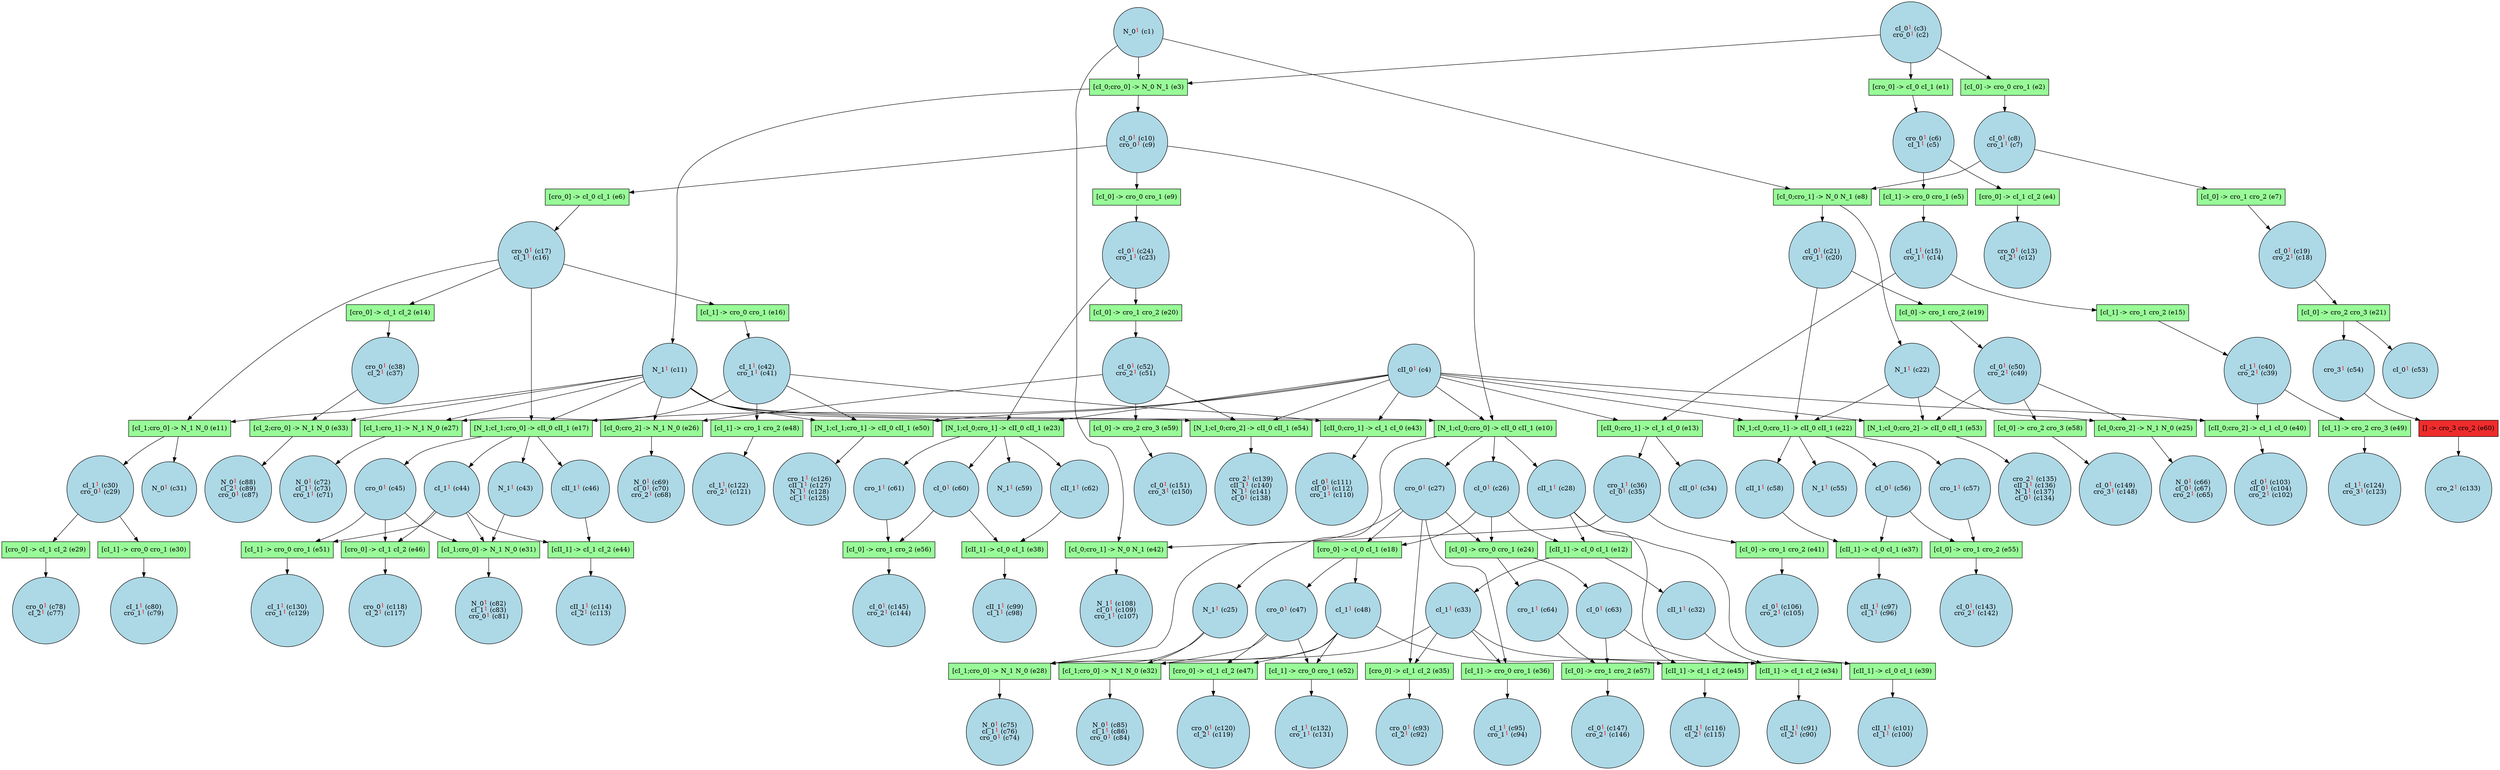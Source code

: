 digraph test {
  c1 -> e42;
  c1 -> e8;
  c1 -> e3;
  c2 -> e3;
  c2 -> e2;
  c2 -> e1;
  c4 -> e54;
  c4 -> e53;
  c4 -> e50;
  c4 -> e43;
  c4 -> e40;
  c4 -> e23;
  c4 -> e22;
  c4 -> e17;
  c4 -> e13;
  c4 -> e10;
  e1 -> c5;
  c5 -> e5;
  c5 -> e4;
  e2 -> c7;
  c7 -> e8;
  c7 -> e7;
  e3 -> c9;
  c9 -> e10;
  c9 -> e9;
  c9 -> e6;
  e3 -> c11;
  c11 -> e54;
  c11 -> e50;
  c11 -> e33;
  c11 -> e27;
  c11 -> e26;
  c11 -> e23;
  c11 -> e17;
  c11 -> e11;
  c11 -> e10;
  e4 -> c12;
  e5 -> c14;
  c14 -> e15;
  c14 -> e13;
  e6 -> c16;
  c16 -> e17;
  c16 -> e16;
  c16 -> e14;
  c16 -> e11;
  e7 -> c18;
  c18 -> e21;
  e8 -> c20;
  c20 -> e22;
  c20 -> e19;
  e8 -> c22;
  c22 -> e53;
  c22 -> e25;
  c22 -> e22;
  e9 -> c23;
  c23 -> e23;
  c23 -> e20;
  e10 -> c25;
  c25 -> e32;
  c25 -> e28;
  e10 -> c26;
  c26 -> e24;
  c26 -> e18;
  c26 -> e12;
  e10 -> c27;
  c27 -> e36;
  c27 -> e35;
  c27 -> e28;
  c27 -> e24;
  c27 -> e18;
  e10 -> c28;
  c28 -> e45;
  c28 -> e39;
  c28 -> e12;
  e11 -> c29;
  c29 -> e30;
  c29 -> e29;
  e11 -> c31;
  e12 -> c32;
  c32 -> e34;
  e12 -> c33;
  c33 -> e36;
  c33 -> e35;
  c33 -> e34;
  c33 -> e28;
  e13 -> c34;
  e13 -> c35;
  c35 -> e42;
  c35 -> e41;
  e14 -> c37;
  c37 -> e33;
  e15 -> c39;
  c39 -> e49;
  c39 -> e40;
  e16 -> c41;
  c41 -> e50;
  c41 -> e48;
  c41 -> e43;
  c41 -> e27;
  e17 -> c43;
  c43 -> e31;
  e17 -> c44;
  c44 -> e51;
  c44 -> e46;
  c44 -> e44;
  c44 -> e31;
  e17 -> c45;
  c45 -> e51;
  c45 -> e46;
  c45 -> e31;
  e17 -> c46;
  c46 -> e44;
  e18 -> c47;
  c47 -> e52;
  c47 -> e47;
  c47 -> e32;
  e18 -> c48;
  c48 -> e52;
  c48 -> e47;
  c48 -> e45;
  c48 -> e32;
  e19 -> c49;
  c49 -> e58;
  c49 -> e53;
  c49 -> e25;
  e20 -> c51;
  c51 -> e59;
  c51 -> e54;
  c51 -> e26;
  e21 -> c53;
  e21 -> c54;
  c54 -> e60;
  e22 -> c55;
  e22 -> c56;
  c56 -> e55;
  c56 -> e37;
  e22 -> c57;
  c57 -> e55;
  e22 -> c58;
  c58 -> e37;
  e23 -> c59;
  e23 -> c60;
  c60 -> e56;
  c60 -> e38;
  e23 -> c61;
  c61 -> e56;
  e23 -> c62;
  c62 -> e38;
  e24 -> c63;
  c63 -> e57;
  c63 -> e39;
  e24 -> c64;
  c64 -> e57;
  e25 -> c65;
  e26 -> c68;
  e27 -> c71;
  e28 -> c74;
  e29 -> c77;
  e30 -> c79;
  e31 -> c81;
  e32 -> c84;
  e33 -> c87;
  e34 -> c90;
  e35 -> c92;
  e36 -> c94;
  e37 -> c96;
  e38 -> c98;
  e39 -> c100;
  e40 -> c102;
  e41 -> c105;
  e42 -> c107;
  e43 -> c110;
  e44 -> c113;
  e45 -> c115;
  e46 -> c117;
  e47 -> c119;
  e48 -> c121;
  e49 -> c123;
  e50 -> c125;
  e51 -> c129;
  e52 -> c131;
  e60 -> c133;
  e53 -> c134;
  e54 -> c138;
  e55 -> c142;
  e56 -> c144;
  e57 -> c146;
  e58 -> c148;
  e59 -> c150;
  c1 [fillcolor=lightblue label= <<FONT COLOR ="black">N_0</FONT><FONT COLOR="red"><SUP>1</SUP></FONT><FONT COLOR="black"> (c1)</FONT>> shape=circle style=filled];
  c2 [fillcolor=lightblue label= <<FONT COLOR ="black">cI_0</FONT><FONT COLOR="red"><SUP>1</SUP></FONT><FONT COLOR="black"> (c3)</FONT><BR/><FONT COLOR ="black">cro_0</FONT><FONT COLOR="red"><SUP>1</SUP></FONT><FONT COLOR="black"> (c2)</FONT>> shape=circle style=filled];
  c4 [fillcolor=lightblue label= <<FONT COLOR ="black">cII_0</FONT><FONT COLOR="red"><SUP>1</SUP></FONT><FONT COLOR="black"> (c4)</FONT>> shape=circle style=filled];
  c5 [fillcolor=lightblue label= <<FONT COLOR ="black">cro_0</FONT><FONT COLOR="red"><SUP>1</SUP></FONT><FONT COLOR="black"> (c6)</FONT><BR/><FONT COLOR ="black">cI_1</FONT><FONT COLOR="red"><SUP>1</SUP></FONT><FONT COLOR="black"> (c5)</FONT>> shape=circle style=filled];
  c7 [fillcolor=lightblue label= <<FONT COLOR ="black">cI_0</FONT><FONT COLOR="red"><SUP>1</SUP></FONT><FONT COLOR="black"> (c8)</FONT><BR/><FONT COLOR ="black">cro_1</FONT><FONT COLOR="red"><SUP>1</SUP></FONT><FONT COLOR="black"> (c7)</FONT>> shape=circle style=filled];
  c9 [fillcolor=lightblue label= <<FONT COLOR ="black">cI_0</FONT><FONT COLOR="red"><SUP>1</SUP></FONT><FONT COLOR="black"> (c10)</FONT><BR/><FONT COLOR ="black">cro_0</FONT><FONT COLOR="red"><SUP>1</SUP></FONT><FONT COLOR="black"> (c9)</FONT>> shape=circle style=filled];
  c11 [fillcolor=lightblue label= <<FONT COLOR ="black">N_1</FONT><FONT COLOR="red"><SUP>1</SUP></FONT><FONT COLOR="black"> (c11)</FONT>> shape=circle style=filled];
  c12 [fillcolor=lightblue label= <<FONT COLOR ="black">cro_0</FONT><FONT COLOR="red"><SUP>1</SUP></FONT><FONT COLOR="black"> (c13)</FONT><BR/><FONT COLOR ="black">cI_2</FONT><FONT COLOR="red"><SUP>1</SUP></FONT><FONT COLOR="black"> (c12)</FONT>> shape=circle style=filled];
  c14 [fillcolor=lightblue label= <<FONT COLOR ="black">cI_1</FONT><FONT COLOR="red"><SUP>1</SUP></FONT><FONT COLOR="black"> (c15)</FONT><BR/><FONT COLOR ="black">cro_1</FONT><FONT COLOR="red"><SUP>1</SUP></FONT><FONT COLOR="black"> (c14)</FONT>> shape=circle style=filled];
  c16 [fillcolor=lightblue label= <<FONT COLOR ="black">cro_0</FONT><FONT COLOR="red"><SUP>1</SUP></FONT><FONT COLOR="black"> (c17)</FONT><BR/><FONT COLOR ="black">cI_1</FONT><FONT COLOR="red"><SUP>1</SUP></FONT><FONT COLOR="black"> (c16)</FONT>> shape=circle style=filled];
  c18 [fillcolor=lightblue label= <<FONT COLOR ="black">cI_0</FONT><FONT COLOR="red"><SUP>1</SUP></FONT><FONT COLOR="black"> (c19)</FONT><BR/><FONT COLOR ="black">cro_2</FONT><FONT COLOR="red"><SUP>1</SUP></FONT><FONT COLOR="black"> (c18)</FONT>> shape=circle style=filled];
  c20 [fillcolor=lightblue label= <<FONT COLOR ="black">cI_0</FONT><FONT COLOR="red"><SUP>1</SUP></FONT><FONT COLOR="black"> (c21)</FONT><BR/><FONT COLOR ="black">cro_1</FONT><FONT COLOR="red"><SUP>1</SUP></FONT><FONT COLOR="black"> (c20)</FONT>> shape=circle style=filled];
  c22 [fillcolor=lightblue label= <<FONT COLOR ="black">N_1</FONT><FONT COLOR="red"><SUP>1</SUP></FONT><FONT COLOR="black"> (c22)</FONT>> shape=circle style=filled];
  c23 [fillcolor=lightblue label= <<FONT COLOR ="black">cI_0</FONT><FONT COLOR="red"><SUP>1</SUP></FONT><FONT COLOR="black"> (c24)</FONT><BR/><FONT COLOR ="black">cro_1</FONT><FONT COLOR="red"><SUP>1</SUP></FONT><FONT COLOR="black"> (c23)</FONT>> shape=circle style=filled];
  c25 [fillcolor=lightblue label= <<FONT COLOR ="black">N_1</FONT><FONT COLOR="red"><SUP>1</SUP></FONT><FONT COLOR="black"> (c25)</FONT>> shape=circle style=filled];
  c26 [fillcolor=lightblue label= <<FONT COLOR ="black">cI_0</FONT><FONT COLOR="red"><SUP>1</SUP></FONT><FONT COLOR="black"> (c26)</FONT>> shape=circle style=filled];
  c27 [fillcolor=lightblue label= <<FONT COLOR ="black">cro_0</FONT><FONT COLOR="red"><SUP>1</SUP></FONT><FONT COLOR="black"> (c27)</FONT>> shape=circle style=filled];
  c28 [fillcolor=lightblue label= <<FONT COLOR ="black">cII_1</FONT><FONT COLOR="red"><SUP>1</SUP></FONT><FONT COLOR="black"> (c28)</FONT>> shape=circle style=filled];
  c29 [fillcolor=lightblue label= <<FONT COLOR ="black">cI_1</FONT><FONT COLOR="red"><SUP>1</SUP></FONT><FONT COLOR="black"> (c30)</FONT><BR/><FONT COLOR ="black">cro_0</FONT><FONT COLOR="red"><SUP>1</SUP></FONT><FONT COLOR="black"> (c29)</FONT>> shape=circle style=filled];
  c31 [fillcolor=lightblue label= <<FONT COLOR ="black">N_0</FONT><FONT COLOR="red"><SUP>1</SUP></FONT><FONT COLOR="black"> (c31)</FONT>> shape=circle style=filled];
  c32 [fillcolor=lightblue label= <<FONT COLOR ="black">cII_1</FONT><FONT COLOR="red"><SUP>1</SUP></FONT><FONT COLOR="black"> (c32)</FONT>> shape=circle style=filled];
  c33 [fillcolor=lightblue label= <<FONT COLOR ="black">cI_1</FONT><FONT COLOR="red"><SUP>1</SUP></FONT><FONT COLOR="black"> (c33)</FONT>> shape=circle style=filled];
  c34 [fillcolor=lightblue label= <<FONT COLOR ="black">cII_0</FONT><FONT COLOR="red"><SUP>1</SUP></FONT><FONT COLOR="black"> (c34)</FONT>> shape=circle style=filled];
  c35 [fillcolor=lightblue label= <<FONT COLOR ="black">cro_1</FONT><FONT COLOR="red"><SUP>1</SUP></FONT><FONT COLOR="black"> (c36)</FONT><BR/><FONT COLOR ="black">cI_0</FONT><FONT COLOR="red"><SUP>1</SUP></FONT><FONT COLOR="black"> (c35)</FONT>> shape=circle style=filled];
  c37 [fillcolor=lightblue label= <<FONT COLOR ="black">cro_0</FONT><FONT COLOR="red"><SUP>1</SUP></FONT><FONT COLOR="black"> (c38)</FONT><BR/><FONT COLOR ="black">cI_2</FONT><FONT COLOR="red"><SUP>1</SUP></FONT><FONT COLOR="black"> (c37)</FONT>> shape=circle style=filled];
  c39 [fillcolor=lightblue label= <<FONT COLOR ="black">cI_1</FONT><FONT COLOR="red"><SUP>1</SUP></FONT><FONT COLOR="black"> (c40)</FONT><BR/><FONT COLOR ="black">cro_2</FONT><FONT COLOR="red"><SUP>1</SUP></FONT><FONT COLOR="black"> (c39)</FONT>> shape=circle style=filled];
  c41 [fillcolor=lightblue label= <<FONT COLOR ="black">cI_1</FONT><FONT COLOR="red"><SUP>1</SUP></FONT><FONT COLOR="black"> (c42)</FONT><BR/><FONT COLOR ="black">cro_1</FONT><FONT COLOR="red"><SUP>1</SUP></FONT><FONT COLOR="black"> (c41)</FONT>> shape=circle style=filled];
  c43 [fillcolor=lightblue label= <<FONT COLOR ="black">N_1</FONT><FONT COLOR="red"><SUP>1</SUP></FONT><FONT COLOR="black"> (c43)</FONT>> shape=circle style=filled];
  c44 [fillcolor=lightblue label= <<FONT COLOR ="black">cI_1</FONT><FONT COLOR="red"><SUP>1</SUP></FONT><FONT COLOR="black"> (c44)</FONT>> shape=circle style=filled];
  c45 [fillcolor=lightblue label= <<FONT COLOR ="black">cro_0</FONT><FONT COLOR="red"><SUP>1</SUP></FONT><FONT COLOR="black"> (c45)</FONT>> shape=circle style=filled];
  c46 [fillcolor=lightblue label= <<FONT COLOR ="black">cII_1</FONT><FONT COLOR="red"><SUP>1</SUP></FONT><FONT COLOR="black"> (c46)</FONT>> shape=circle style=filled];
  c47 [fillcolor=lightblue label= <<FONT COLOR ="black">cro_0</FONT><FONT COLOR="red"><SUP>1</SUP></FONT><FONT COLOR="black"> (c47)</FONT>> shape=circle style=filled];
  c48 [fillcolor=lightblue label= <<FONT COLOR ="black">cI_1</FONT><FONT COLOR="red"><SUP>1</SUP></FONT><FONT COLOR="black"> (c48)</FONT>> shape=circle style=filled];
  c49 [fillcolor=lightblue label= <<FONT COLOR ="black">cI_0</FONT><FONT COLOR="red"><SUP>1</SUP></FONT><FONT COLOR="black"> (c50)</FONT><BR/><FONT COLOR ="black">cro_2</FONT><FONT COLOR="red"><SUP>1</SUP></FONT><FONT COLOR="black"> (c49)</FONT>> shape=circle style=filled];
  c51 [fillcolor=lightblue label= <<FONT COLOR ="black">cI_0</FONT><FONT COLOR="red"><SUP>1</SUP></FONT><FONT COLOR="black"> (c52)</FONT><BR/><FONT COLOR ="black">cro_2</FONT><FONT COLOR="red"><SUP>1</SUP></FONT><FONT COLOR="black"> (c51)</FONT>> shape=circle style=filled];
  c53 [fillcolor=lightblue label= <<FONT COLOR ="black">cI_0</FONT><FONT COLOR="red"><SUP>1</SUP></FONT><FONT COLOR="black"> (c53)</FONT>> shape=circle style=filled];
  c54 [fillcolor=lightblue label= <<FONT COLOR ="black">cro_3</FONT><FONT COLOR="red"><SUP>1</SUP></FONT><FONT COLOR="black"> (c54)</FONT>> shape=circle style=filled];
  c55 [fillcolor=lightblue label= <<FONT COLOR ="black">N_1</FONT><FONT COLOR="red"><SUP>1</SUP></FONT><FONT COLOR="black"> (c55)</FONT>> shape=circle style=filled];
  c56 [fillcolor=lightblue label= <<FONT COLOR ="black">cI_0</FONT><FONT COLOR="red"><SUP>1</SUP></FONT><FONT COLOR="black"> (c56)</FONT>> shape=circle style=filled];
  c57 [fillcolor=lightblue label= <<FONT COLOR ="black">cro_1</FONT><FONT COLOR="red"><SUP>1</SUP></FONT><FONT COLOR="black"> (c57)</FONT>> shape=circle style=filled];
  c58 [fillcolor=lightblue label= <<FONT COLOR ="black">cII_1</FONT><FONT COLOR="red"><SUP>1</SUP></FONT><FONT COLOR="black"> (c58)</FONT>> shape=circle style=filled];
  c59 [fillcolor=lightblue label= <<FONT COLOR ="black">N_1</FONT><FONT COLOR="red"><SUP>1</SUP></FONT><FONT COLOR="black"> (c59)</FONT>> shape=circle style=filled];
  c60 [fillcolor=lightblue label= <<FONT COLOR ="black">cI_0</FONT><FONT COLOR="red"><SUP>1</SUP></FONT><FONT COLOR="black"> (c60)</FONT>> shape=circle style=filled];
  c61 [fillcolor=lightblue label= <<FONT COLOR ="black">cro_1</FONT><FONT COLOR="red"><SUP>1</SUP></FONT><FONT COLOR="black"> (c61)</FONT>> shape=circle style=filled];
  c62 [fillcolor=lightblue label= <<FONT COLOR ="black">cII_1</FONT><FONT COLOR="red"><SUP>1</SUP></FONT><FONT COLOR="black"> (c62)</FONT>> shape=circle style=filled];
  c63 [fillcolor=lightblue label= <<FONT COLOR ="black">cI_0</FONT><FONT COLOR="red"><SUP>1</SUP></FONT><FONT COLOR="black"> (c63)</FONT>> shape=circle style=filled];
  c64 [fillcolor=lightblue label= <<FONT COLOR ="black">cro_1</FONT><FONT COLOR="red"><SUP>1</SUP></FONT><FONT COLOR="black"> (c64)</FONT>> shape=circle style=filled];
  c65 [fillcolor=lightblue label= <<FONT COLOR ="black">N_0</FONT><FONT COLOR="red"><SUP>1</SUP></FONT><FONT COLOR="black"> (c66)</FONT><BR/><FONT COLOR ="black">cI_0</FONT><FONT COLOR="red"><SUP>1</SUP></FONT><FONT COLOR="black"> (c67)</FONT><BR/><FONT COLOR ="black">cro_2</FONT><FONT COLOR="red"><SUP>1</SUP></FONT><FONT COLOR="black"> (c65)</FONT>> shape=circle style=filled];
  c68 [fillcolor=lightblue label= <<FONT COLOR ="black">N_0</FONT><FONT COLOR="red"><SUP>1</SUP></FONT><FONT COLOR="black"> (c69)</FONT><BR/><FONT COLOR ="black">cI_0</FONT><FONT COLOR="red"><SUP>1</SUP></FONT><FONT COLOR="black"> (c70)</FONT><BR/><FONT COLOR ="black">cro_2</FONT><FONT COLOR="red"><SUP>1</SUP></FONT><FONT COLOR="black"> (c68)</FONT>> shape=circle style=filled];
  c71 [fillcolor=lightblue label= <<FONT COLOR ="black">N_0</FONT><FONT COLOR="red"><SUP>1</SUP></FONT><FONT COLOR="black"> (c72)</FONT><BR/><FONT COLOR ="black">cI_1</FONT><FONT COLOR="red"><SUP>1</SUP></FONT><FONT COLOR="black"> (c73)</FONT><BR/><FONT COLOR ="black">cro_1</FONT><FONT COLOR="red"><SUP>1</SUP></FONT><FONT COLOR="black"> (c71)</FONT>> shape=circle style=filled];
  c74 [fillcolor=lightblue label= <<FONT COLOR ="black">N_0</FONT><FONT COLOR="red"><SUP>1</SUP></FONT><FONT COLOR="black"> (c75)</FONT><BR/><FONT COLOR ="black">cI_1</FONT><FONT COLOR="red"><SUP>1</SUP></FONT><FONT COLOR="black"> (c76)</FONT><BR/><FONT COLOR ="black">cro_0</FONT><FONT COLOR="red"><SUP>1</SUP></FONT><FONT COLOR="black"> (c74)</FONT>> shape=circle style=filled];
  c77 [fillcolor=lightblue label= <<FONT COLOR ="black">cro_0</FONT><FONT COLOR="red"><SUP>1</SUP></FONT><FONT COLOR="black"> (c78)</FONT><BR/><FONT COLOR ="black">cI_2</FONT><FONT COLOR="red"><SUP>1</SUP></FONT><FONT COLOR="black"> (c77)</FONT>> shape=circle style=filled];
  c79 [fillcolor=lightblue label= <<FONT COLOR ="black">cI_1</FONT><FONT COLOR="red"><SUP>1</SUP></FONT><FONT COLOR="black"> (c80)</FONT><BR/><FONT COLOR ="black">cro_1</FONT><FONT COLOR="red"><SUP>1</SUP></FONT><FONT COLOR="black"> (c79)</FONT>> shape=circle style=filled];
  c81 [fillcolor=lightblue label= <<FONT COLOR ="black">N_0</FONT><FONT COLOR="red"><SUP>1</SUP></FONT><FONT COLOR="black"> (c82)</FONT><BR/><FONT COLOR ="black">cI_1</FONT><FONT COLOR="red"><SUP>1</SUP></FONT><FONT COLOR="black"> (c83)</FONT><BR/><FONT COLOR ="black">cro_0</FONT><FONT COLOR="red"><SUP>1</SUP></FONT><FONT COLOR="black"> (c81)</FONT>> shape=circle style=filled];
  c84 [fillcolor=lightblue label= <<FONT COLOR ="black">N_0</FONT><FONT COLOR="red"><SUP>1</SUP></FONT><FONT COLOR="black"> (c85)</FONT><BR/><FONT COLOR ="black">cI_1</FONT><FONT COLOR="red"><SUP>1</SUP></FONT><FONT COLOR="black"> (c86)</FONT><BR/><FONT COLOR ="black">cro_0</FONT><FONT COLOR="red"><SUP>1</SUP></FONT><FONT COLOR="black"> (c84)</FONT>> shape=circle style=filled];
  c87 [fillcolor=lightblue label= <<FONT COLOR ="black">N_0</FONT><FONT COLOR="red"><SUP>1</SUP></FONT><FONT COLOR="black"> (c88)</FONT><BR/><FONT COLOR ="black">cI_2</FONT><FONT COLOR="red"><SUP>1</SUP></FONT><FONT COLOR="black"> (c89)</FONT><BR/><FONT COLOR ="black">cro_0</FONT><FONT COLOR="red"><SUP>1</SUP></FONT><FONT COLOR="black"> (c87)</FONT>> shape=circle style=filled];
  c90 [fillcolor=lightblue label= <<FONT COLOR ="black">cII_1</FONT><FONT COLOR="red"><SUP>1</SUP></FONT><FONT COLOR="black"> (c91)</FONT><BR/><FONT COLOR ="black">cI_2</FONT><FONT COLOR="red"><SUP>1</SUP></FONT><FONT COLOR="black"> (c90)</FONT>> shape=circle style=filled];
  c92 [fillcolor=lightblue label= <<FONT COLOR ="black">cro_0</FONT><FONT COLOR="red"><SUP>1</SUP></FONT><FONT COLOR="black"> (c93)</FONT><BR/><FONT COLOR ="black">cI_2</FONT><FONT COLOR="red"><SUP>1</SUP></FONT><FONT COLOR="black"> (c92)</FONT>> shape=circle style=filled];
  c94 [fillcolor=lightblue label= <<FONT COLOR ="black">cI_1</FONT><FONT COLOR="red"><SUP>1</SUP></FONT><FONT COLOR="black"> (c95)</FONT><BR/><FONT COLOR ="black">cro_1</FONT><FONT COLOR="red"><SUP>1</SUP></FONT><FONT COLOR="black"> (c94)</FONT>> shape=circle style=filled];
  c96 [fillcolor=lightblue label= <<FONT COLOR ="black">cII_1</FONT><FONT COLOR="red"><SUP>1</SUP></FONT><FONT COLOR="black"> (c97)</FONT><BR/><FONT COLOR ="black">cI_1</FONT><FONT COLOR="red"><SUP>1</SUP></FONT><FONT COLOR="black"> (c96)</FONT>> shape=circle style=filled];
  c98 [fillcolor=lightblue label= <<FONT COLOR ="black">cII_1</FONT><FONT COLOR="red"><SUP>1</SUP></FONT><FONT COLOR="black"> (c99)</FONT><BR/><FONT COLOR ="black">cI_1</FONT><FONT COLOR="red"><SUP>1</SUP></FONT><FONT COLOR="black"> (c98)</FONT>> shape=circle style=filled];
  c100 [fillcolor=lightblue label= <<FONT COLOR ="black">cII_1</FONT><FONT COLOR="red"><SUP>1</SUP></FONT><FONT COLOR="black"> (c101)</FONT><BR/><FONT COLOR ="black">cI_1</FONT><FONT COLOR="red"><SUP>1</SUP></FONT><FONT COLOR="black"> (c100)</FONT>> shape=circle style=filled];
  c102 [fillcolor=lightblue label= <<FONT COLOR ="black">cI_0</FONT><FONT COLOR="red"><SUP>1</SUP></FONT><FONT COLOR="black"> (c103)</FONT><BR/><FONT COLOR ="black">cII_0</FONT><FONT COLOR="red"><SUP>1</SUP></FONT><FONT COLOR="black"> (c104)</FONT><BR/><FONT COLOR ="black">cro_2</FONT><FONT COLOR="red"><SUP>1</SUP></FONT><FONT COLOR="black"> (c102)</FONT>> shape=circle style=filled];
  c105 [fillcolor=lightblue label= <<FONT COLOR ="black">cI_0</FONT><FONT COLOR="red"><SUP>1</SUP></FONT><FONT COLOR="black"> (c106)</FONT><BR/><FONT COLOR ="black">cro_2</FONT><FONT COLOR="red"><SUP>1</SUP></FONT><FONT COLOR="black"> (c105)</FONT>> shape=circle style=filled];
  c107 [fillcolor=lightblue label= <<FONT COLOR ="black">N_1</FONT><FONT COLOR="red"><SUP>1</SUP></FONT><FONT COLOR="black"> (c108)</FONT><BR/><FONT COLOR ="black">cI_0</FONT><FONT COLOR="red"><SUP>1</SUP></FONT><FONT COLOR="black"> (c109)</FONT><BR/><FONT COLOR ="black">cro_1</FONT><FONT COLOR="red"><SUP>1</SUP></FONT><FONT COLOR="black"> (c107)</FONT>> shape=circle style=filled];
  c110 [fillcolor=lightblue label= <<FONT COLOR ="black">cI_0</FONT><FONT COLOR="red"><SUP>1</SUP></FONT><FONT COLOR="black"> (c111)</FONT><BR/><FONT COLOR ="black">cII_0</FONT><FONT COLOR="red"><SUP>1</SUP></FONT><FONT COLOR="black"> (c112)</FONT><BR/><FONT COLOR ="black">cro_1</FONT><FONT COLOR="red"><SUP>1</SUP></FONT><FONT COLOR="black"> (c110)</FONT>> shape=circle style=filled];
  c113 [fillcolor=lightblue label= <<FONT COLOR ="black">cII_1</FONT><FONT COLOR="red"><SUP>1</SUP></FONT><FONT COLOR="black"> (c114)</FONT><BR/><FONT COLOR ="black">cI_2</FONT><FONT COLOR="red"><SUP>1</SUP></FONT><FONT COLOR="black"> (c113)</FONT>> shape=circle style=filled];
  c115 [fillcolor=lightblue label= <<FONT COLOR ="black">cII_1</FONT><FONT COLOR="red"><SUP>1</SUP></FONT><FONT COLOR="black"> (c116)</FONT><BR/><FONT COLOR ="black">cI_2</FONT><FONT COLOR="red"><SUP>1</SUP></FONT><FONT COLOR="black"> (c115)</FONT>> shape=circle style=filled];
  c117 [fillcolor=lightblue label= <<FONT COLOR ="black">cro_0</FONT><FONT COLOR="red"><SUP>1</SUP></FONT><FONT COLOR="black"> (c118)</FONT><BR/><FONT COLOR ="black">cI_2</FONT><FONT COLOR="red"><SUP>1</SUP></FONT><FONT COLOR="black"> (c117)</FONT>> shape=circle style=filled];
  c119 [fillcolor=lightblue label= <<FONT COLOR ="black">cro_0</FONT><FONT COLOR="red"><SUP>1</SUP></FONT><FONT COLOR="black"> (c120)</FONT><BR/><FONT COLOR ="black">cI_2</FONT><FONT COLOR="red"><SUP>1</SUP></FONT><FONT COLOR="black"> (c119)</FONT>> shape=circle style=filled];
  c121 [fillcolor=lightblue label= <<FONT COLOR ="black">cI_1</FONT><FONT COLOR="red"><SUP>1</SUP></FONT><FONT COLOR="black"> (c122)</FONT><BR/><FONT COLOR ="black">cro_2</FONT><FONT COLOR="red"><SUP>1</SUP></FONT><FONT COLOR="black"> (c121)</FONT>> shape=circle style=filled];
  c123 [fillcolor=lightblue label= <<FONT COLOR ="black">cI_1</FONT><FONT COLOR="red"><SUP>1</SUP></FONT><FONT COLOR="black"> (c124)</FONT><BR/><FONT COLOR ="black">cro_3</FONT><FONT COLOR="red"><SUP>1</SUP></FONT><FONT COLOR="black"> (c123)</FONT>> shape=circle style=filled];
  c125 [fillcolor=lightblue label= <<FONT COLOR ="black">cro_1</FONT><FONT COLOR="red"><SUP>1</SUP></FONT><FONT COLOR="black"> (c126)</FONT><BR/><FONT COLOR ="black">cII_1</FONT><FONT COLOR="red"><SUP>1</SUP></FONT><FONT COLOR="black"> (c127)</FONT><BR/><FONT COLOR ="black">N_1</FONT><FONT COLOR="red"><SUP>1</SUP></FONT><FONT COLOR="black"> (c128)</FONT><BR/><FONT COLOR ="black">cI_1</FONT><FONT COLOR="red"><SUP>1</SUP></FONT><FONT COLOR="black"> (c125)</FONT>> shape=circle style=filled];
  c129 [fillcolor=lightblue label= <<FONT COLOR ="black">cI_1</FONT><FONT COLOR="red"><SUP>1</SUP></FONT><FONT COLOR="black"> (c130)</FONT><BR/><FONT COLOR ="black">cro_1</FONT><FONT COLOR="red"><SUP>1</SUP></FONT><FONT COLOR="black"> (c129)</FONT>> shape=circle style=filled];
  c131 [fillcolor=lightblue label= <<FONT COLOR ="black">cI_1</FONT><FONT COLOR="red"><SUP>1</SUP></FONT><FONT COLOR="black"> (c132)</FONT><BR/><FONT COLOR ="black">cro_1</FONT><FONT COLOR="red"><SUP>1</SUP></FONT><FONT COLOR="black"> (c131)</FONT>> shape=circle style=filled];
  c133 [fillcolor=lightblue label= <<FONT COLOR ="black">cro_2</FONT><FONT COLOR="red"><SUP>1</SUP></FONT><FONT COLOR="black"> (c133)</FONT>> shape=circle style=filled];
  c134 [fillcolor=lightblue label= <<FONT COLOR ="black">cro_2</FONT><FONT COLOR="red"><SUP>1</SUP></FONT><FONT COLOR="black"> (c135)</FONT><BR/><FONT COLOR ="black">cII_1</FONT><FONT COLOR="red"><SUP>1</SUP></FONT><FONT COLOR="black"> (c136)</FONT><BR/><FONT COLOR ="black">N_1</FONT><FONT COLOR="red"><SUP>1</SUP></FONT><FONT COLOR="black"> (c137)</FONT><BR/><FONT COLOR ="black">cI_0</FONT><FONT COLOR="red"><SUP>1</SUP></FONT><FONT COLOR="black"> (c134)</FONT>> shape=circle style=filled];
  c138 [fillcolor=lightblue label= <<FONT COLOR ="black">cro_2</FONT><FONT COLOR="red"><SUP>1</SUP></FONT><FONT COLOR="black"> (c139)</FONT><BR/><FONT COLOR ="black">cII_1</FONT><FONT COLOR="red"><SUP>1</SUP></FONT><FONT COLOR="black"> (c140)</FONT><BR/><FONT COLOR ="black">N_1</FONT><FONT COLOR="red"><SUP>1</SUP></FONT><FONT COLOR="black"> (c141)</FONT><BR/><FONT COLOR ="black">cI_0</FONT><FONT COLOR="red"><SUP>1</SUP></FONT><FONT COLOR="black"> (c138)</FONT>> shape=circle style=filled];
  c142 [fillcolor=lightblue label= <<FONT COLOR ="black">cI_0</FONT><FONT COLOR="red"><SUP>1</SUP></FONT><FONT COLOR="black"> (c143)</FONT><BR/><FONT COLOR ="black">cro_2</FONT><FONT COLOR="red"><SUP>1</SUP></FONT><FONT COLOR="black"> (c142)</FONT>> shape=circle style=filled];
  c144 [fillcolor=lightblue label= <<FONT COLOR ="black">cI_0</FONT><FONT COLOR="red"><SUP>1</SUP></FONT><FONT COLOR="black"> (c145)</FONT><BR/><FONT COLOR ="black">cro_2</FONT><FONT COLOR="red"><SUP>1</SUP></FONT><FONT COLOR="black"> (c144)</FONT>> shape=circle style=filled];
  c146 [fillcolor=lightblue label= <<FONT COLOR ="black">cI_0</FONT><FONT COLOR="red"><SUP>1</SUP></FONT><FONT COLOR="black"> (c147)</FONT><BR/><FONT COLOR ="black">cro_2</FONT><FONT COLOR="red"><SUP>1</SUP></FONT><FONT COLOR="black"> (c146)</FONT>> shape=circle style=filled];
  c148 [fillcolor=lightblue label= <<FONT COLOR ="black">cI_0</FONT><FONT COLOR="red"><SUP>1</SUP></FONT><FONT COLOR="black"> (c149)</FONT><BR/><FONT COLOR ="black">cro_3</FONT><FONT COLOR="red"><SUP>1</SUP></FONT><FONT COLOR="black"> (c148)</FONT>> shape=circle style=filled];
  c150 [fillcolor=lightblue label= <<FONT COLOR ="black">cI_0</FONT><FONT COLOR="red"><SUP>1</SUP></FONT><FONT COLOR="black"> (c151)</FONT><BR/><FONT COLOR ="black">cro_3</FONT><FONT COLOR="red"><SUP>1</SUP></FONT><FONT COLOR="black"> (c150)</FONT>> shape=circle style=filled];
  e1 [fillcolor=palegreen label="[cro_0] -> cI_0 cI_1 (e1)" shape=box style=filled];
  e2 [fillcolor=palegreen label="[cI_0] -> cro_0 cro_1 (e2)" shape=box style=filled];
  e3 [fillcolor=palegreen label="[cI_0;cro_0] -> N_0 N_1 (e3)" shape=box style=filled];
  e4 [fillcolor=palegreen label="[cro_0] -> cI_1 cI_2 (e4)" shape=box style=filled];
  e5 [fillcolor=palegreen label="[cI_1] -> cro_0 cro_1 (e5)" shape=box style=filled];
  e6 [fillcolor=palegreen label="[cro_0] -> cI_0 cI_1 (e6)" shape=box style=filled];
  e7 [fillcolor=palegreen label="[cI_0] -> cro_1 cro_2 (e7)" shape=box style=filled];
  e8 [fillcolor=palegreen label="[cI_0;cro_1] -> N_0 N_1 (e8)" shape=box style=filled];
  e9 [fillcolor=palegreen label="[cI_0] -> cro_0 cro_1 (e9)" shape=box style=filled];
  e10 [fillcolor=palegreen label="[N_1;cI_0;cro_0] -> cII_0 cII_1 (e10)" shape=box style=filled];
  e11 [fillcolor=palegreen label="[cI_1;cro_0] -> N_1 N_0 (e11)" shape=box style=filled];
  e12 [fillcolor=palegreen label="[cII_1] -> cI_0 cI_1 (e12)" shape=box style=filled];
  e13 [fillcolor=palegreen label="[cII_0;cro_1] -> cI_1 cI_0 (e13)" shape=box style=filled];
  e14 [fillcolor=palegreen label="[cro_0] -> cI_1 cI_2 (e14)" shape=box style=filled];
  e15 [fillcolor=palegreen label="[cI_1] -> cro_1 cro_2 (e15)" shape=box style=filled];
  e16 [fillcolor=palegreen label="[cI_1] -> cro_0 cro_1 (e16)" shape=box style=filled];
  e17 [fillcolor=palegreen label="[N_1;cI_1;cro_0] -> cII_0 cII_1 (e17)" shape=box style=filled];
  e18 [fillcolor=palegreen label="[cro_0] -> cI_0 cI_1 (e18)" shape=box style=filled];
  e19 [fillcolor=palegreen label="[cI_0] -> cro_1 cro_2 (e19)" shape=box style=filled];
  e20 [fillcolor=palegreen label="[cI_0] -> cro_1 cro_2 (e20)" shape=box style=filled];
  e21 [fillcolor=palegreen label="[cI_0] -> cro_2 cro_3 (e21)" shape=box style=filled];
  e22 [fillcolor=palegreen label="[N_1;cI_0;cro_1] -> cII_0 cII_1 (e22)" shape=box style=filled];
  e23 [fillcolor=palegreen label="[N_1;cI_0;cro_1] -> cII_0 cII_1 (e23)" shape=box style=filled];
  e24 [fillcolor=palegreen label="[cI_0] -> cro_0 cro_1 (e24)" shape=box style=filled];
  e25 [fillcolor=palegreen label="[cI_0;cro_2] -> N_1 N_0 (e25)" shape=box style=filled];
  e26 [fillcolor=palegreen label="[cI_0;cro_2] -> N_1 N_0 (e26)" shape=box style=filled];
  e27 [fillcolor=palegreen label="[cI_1;cro_1] -> N_1 N_0 (e27)" shape=box style=filled];
  e28 [fillcolor=palegreen label="[cI_1;cro_0] -> N_1 N_0 (e28)" shape=box style=filled];
  e29 [fillcolor=palegreen label="[cro_0] -> cI_1 cI_2 (e29)" shape=box style=filled];
  e30 [fillcolor=palegreen label="[cI_1] -> cro_0 cro_1 (e30)" shape=box style=filled];
  e31 [fillcolor=palegreen label="[cI_1;cro_0] -> N_1 N_0 (e31)" shape=box style=filled];
  e32 [fillcolor=palegreen label="[cI_1;cro_0] -> N_1 N_0 (e32)" shape=box style=filled];
  e33 [fillcolor=palegreen label="[cI_2;cro_0] -> N_1 N_0 (e33)" shape=box style=filled];
  e34 [fillcolor=palegreen label="[cII_1] -> cI_1 cI_2 (e34)" shape=box style=filled];
  e35 [fillcolor=palegreen label="[cro_0] -> cI_1 cI_2 (e35)" shape=box style=filled];
  e36 [fillcolor=palegreen label="[cI_1] -> cro_0 cro_1 (e36)" shape=box style=filled];
  e37 [fillcolor=palegreen label="[cII_1] -> cI_0 cI_1 (e37)" shape=box style=filled];
  e38 [fillcolor=palegreen label="[cII_1] -> cI_0 cI_1 (e38)" shape=box style=filled];
  e39 [fillcolor=palegreen label="[cII_1] -> cI_0 cI_1 (e39)" shape=box style=filled];
  e40 [fillcolor=palegreen label="[cII_0;cro_2] -> cI_1 cI_0 (e40)" shape=box style=filled];
  e41 [fillcolor=palegreen label="[cI_0] -> cro_1 cro_2 (e41)" shape=box style=filled];
  e42 [fillcolor=palegreen label="[cI_0;cro_1] -> N_0 N_1 (e42)" shape=box style=filled];
  e43 [fillcolor=palegreen label="[cII_0;cro_1] -> cI_1 cI_0 (e43)" shape=box style=filled];
  e44 [fillcolor=palegreen label="[cII_1] -> cI_1 cI_2 (e44)" shape=box style=filled];
  e45 [fillcolor=palegreen label="[cII_1] -> cI_1 cI_2 (e45)" shape=box style=filled];
  e46 [fillcolor=palegreen label="[cro_0] -> cI_1 cI_2 (e46)" shape=box style=filled];
  e47 [fillcolor=palegreen label="[cro_0] -> cI_1 cI_2 (e47)" shape=box style=filled];
  e48 [fillcolor=palegreen label="[cI_1] -> cro_1 cro_2 (e48)" shape=box style=filled];
  e49 [fillcolor=palegreen label="[cI_1] -> cro_2 cro_3 (e49)" shape=box style=filled];
  e50 [fillcolor=palegreen label="[N_1;cI_1;cro_1] -> cII_0 cII_1 (e50)" shape=box style=filled];
  e51 [fillcolor=palegreen label="[cI_1] -> cro_0 cro_1 (e51)" shape=box style=filled];
  e52 [fillcolor=palegreen label="[cI_1] -> cro_0 cro_1 (e52)" shape=box style=filled];
  e53 [fillcolor=palegreen label="[N_1;cI_0;cro_2] -> cII_0 cII_1 (e53)" shape=box style=filled];
  e54 [fillcolor=palegreen label="[N_1;cI_0;cro_2] -> cII_0 cII_1 (e54)" shape=box style=filled];
  e55 [fillcolor=palegreen label="[cI_0] -> cro_1 cro_2 (e55)" shape=box style=filled];
  e56 [fillcolor=palegreen label="[cI_0] -> cro_1 cro_2 (e56)" shape=box style=filled];
  e57 [fillcolor=palegreen label="[cI_0] -> cro_1 cro_2 (e57)" shape=box style=filled];
  e58 [fillcolor=palegreen label="[cI_0] -> cro_2 cro_3 (e58)" shape=box style=filled];
  e59 [fillcolor=palegreen label="[cI_0] -> cro_2 cro_3 (e59)" shape=box style=filled];
  e60 [color=black fillcolor=firebrick2 label="[] -> cro_3 cro_2 (e60)" shape=box style=filled];
}
